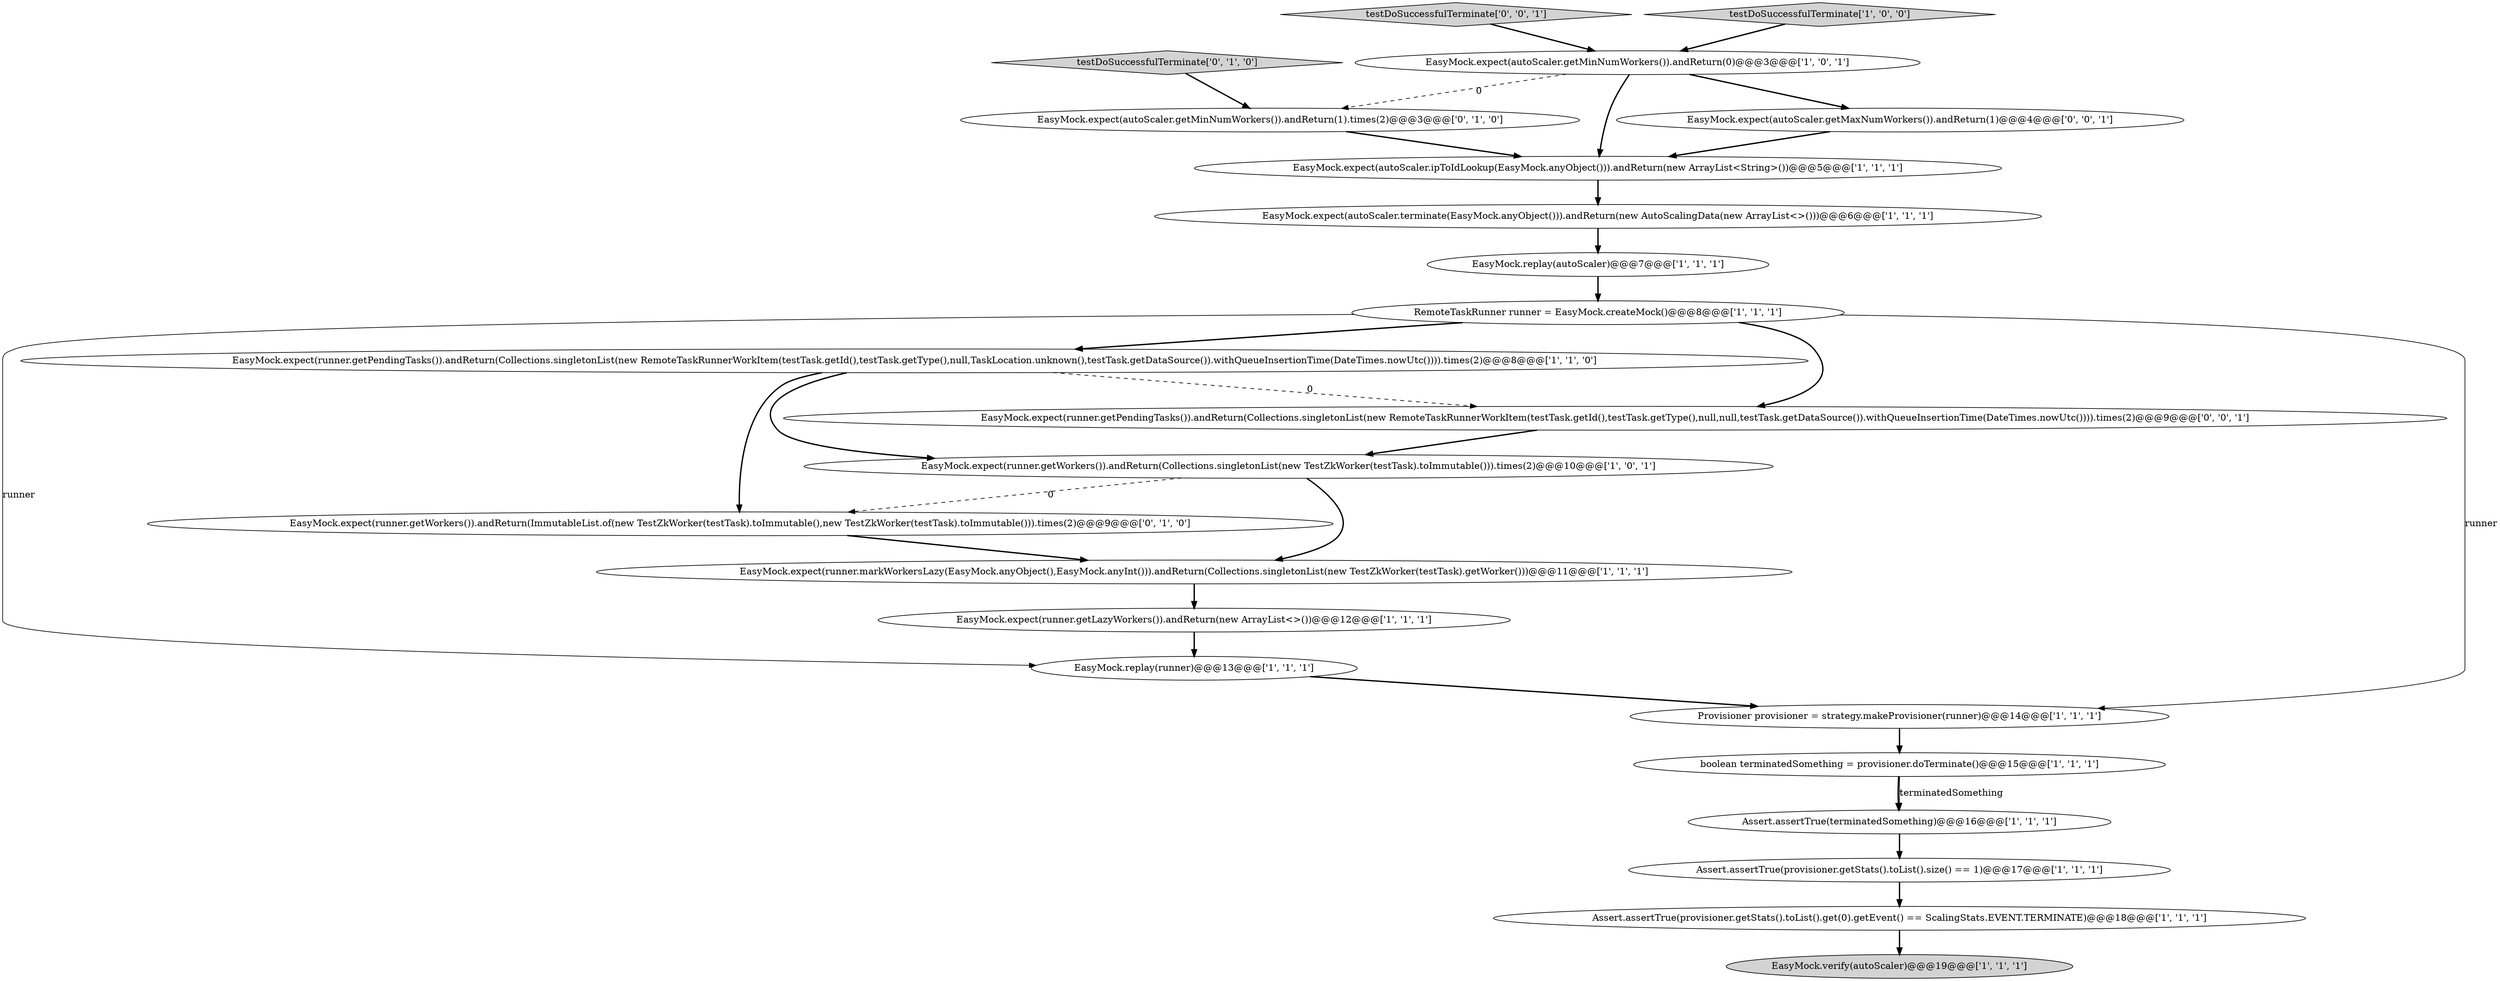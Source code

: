 digraph {
13 [style = filled, label = "EasyMock.replay(autoScaler)@@@7@@@['1', '1', '1']", fillcolor = white, shape = ellipse image = "AAA0AAABBB1BBB"];
0 [style = filled, label = "RemoteTaskRunner runner = EasyMock.createMock()@@@8@@@['1', '1', '1']", fillcolor = white, shape = ellipse image = "AAA0AAABBB1BBB"];
7 [style = filled, label = "EasyMock.replay(runner)@@@13@@@['1', '1', '1']", fillcolor = white, shape = ellipse image = "AAA0AAABBB1BBB"];
20 [style = filled, label = "testDoSuccessfulTerminate['0', '0', '1']", fillcolor = lightgray, shape = diamond image = "AAA0AAABBB3BBB"];
18 [style = filled, label = "EasyMock.expect(runner.getWorkers()).andReturn(ImmutableList.of(new TestZkWorker(testTask).toImmutable(),new TestZkWorker(testTask).toImmutable())).times(2)@@@9@@@['0', '1', '0']", fillcolor = white, shape = ellipse image = "AAA1AAABBB2BBB"];
3 [style = filled, label = "EasyMock.expect(autoScaler.getMinNumWorkers()).andReturn(0)@@@3@@@['1', '0', '1']", fillcolor = white, shape = ellipse image = "AAA0AAABBB1BBB"];
11 [style = filled, label = "EasyMock.expect(autoScaler.terminate(EasyMock.anyObject())).andReturn(new AutoScalingData(new ArrayList<>()))@@@6@@@['1', '1', '1']", fillcolor = white, shape = ellipse image = "AAA0AAABBB1BBB"];
10 [style = filled, label = "EasyMock.expect(runner.getPendingTasks()).andReturn(Collections.singletonList(new RemoteTaskRunnerWorkItem(testTask.getId(),testTask.getType(),null,TaskLocation.unknown(),testTask.getDataSource()).withQueueInsertionTime(DateTimes.nowUtc()))).times(2)@@@8@@@['1', '1', '0']", fillcolor = white, shape = ellipse image = "AAA0AAABBB1BBB"];
17 [style = filled, label = "EasyMock.expect(autoScaler.getMinNumWorkers()).andReturn(1).times(2)@@@3@@@['0', '1', '0']", fillcolor = white, shape = ellipse image = "AAA1AAABBB2BBB"];
2 [style = filled, label = "Assert.assertTrue(provisioner.getStats().toList().size() == 1)@@@17@@@['1', '1', '1']", fillcolor = white, shape = ellipse image = "AAA0AAABBB1BBB"];
16 [style = filled, label = "EasyMock.expect(runner.getWorkers()).andReturn(Collections.singletonList(new TestZkWorker(testTask).toImmutable())).times(2)@@@10@@@['1', '0', '1']", fillcolor = white, shape = ellipse image = "AAA0AAABBB1BBB"];
8 [style = filled, label = "Assert.assertTrue(terminatedSomething)@@@16@@@['1', '1', '1']", fillcolor = white, shape = ellipse image = "AAA0AAABBB1BBB"];
19 [style = filled, label = "testDoSuccessfulTerminate['0', '1', '0']", fillcolor = lightgray, shape = diamond image = "AAA0AAABBB2BBB"];
12 [style = filled, label = "EasyMock.expect(runner.markWorkersLazy(EasyMock.anyObject(),EasyMock.anyInt())).andReturn(Collections.singletonList(new TestZkWorker(testTask).getWorker()))@@@11@@@['1', '1', '1']", fillcolor = white, shape = ellipse image = "AAA0AAABBB1BBB"];
1 [style = filled, label = "EasyMock.expect(autoScaler.ipToIdLookup(EasyMock.anyObject())).andReturn(new ArrayList<String>())@@@5@@@['1', '1', '1']", fillcolor = white, shape = ellipse image = "AAA0AAABBB1BBB"];
15 [style = filled, label = "testDoSuccessfulTerminate['1', '0', '0']", fillcolor = lightgray, shape = diamond image = "AAA0AAABBB1BBB"];
22 [style = filled, label = "EasyMock.expect(autoScaler.getMaxNumWorkers()).andReturn(1)@@@4@@@['0', '0', '1']", fillcolor = white, shape = ellipse image = "AAA0AAABBB3BBB"];
9 [style = filled, label = "EasyMock.expect(runner.getLazyWorkers()).andReturn(new ArrayList<>())@@@12@@@['1', '1', '1']", fillcolor = white, shape = ellipse image = "AAA0AAABBB1BBB"];
5 [style = filled, label = "boolean terminatedSomething = provisioner.doTerminate()@@@15@@@['1', '1', '1']", fillcolor = white, shape = ellipse image = "AAA0AAABBB1BBB"];
4 [style = filled, label = "EasyMock.verify(autoScaler)@@@19@@@['1', '1', '1']", fillcolor = lightgray, shape = ellipse image = "AAA0AAABBB1BBB"];
21 [style = filled, label = "EasyMock.expect(runner.getPendingTasks()).andReturn(Collections.singletonList(new RemoteTaskRunnerWorkItem(testTask.getId(),testTask.getType(),null,null,testTask.getDataSource()).withQueueInsertionTime(DateTimes.nowUtc()))).times(2)@@@9@@@['0', '0', '1']", fillcolor = white, shape = ellipse image = "AAA0AAABBB3BBB"];
14 [style = filled, label = "Assert.assertTrue(provisioner.getStats().toList().get(0).getEvent() == ScalingStats.EVENT.TERMINATE)@@@18@@@['1', '1', '1']", fillcolor = white, shape = ellipse image = "AAA0AAABBB1BBB"];
6 [style = filled, label = "Provisioner provisioner = strategy.makeProvisioner(runner)@@@14@@@['1', '1', '1']", fillcolor = white, shape = ellipse image = "AAA0AAABBB1BBB"];
10->16 [style = bold, label=""];
0->7 [style = solid, label="runner"];
20->3 [style = bold, label=""];
3->17 [style = dashed, label="0"];
5->8 [style = bold, label=""];
13->0 [style = bold, label=""];
21->16 [style = bold, label=""];
7->6 [style = bold, label=""];
10->21 [style = dashed, label="0"];
5->8 [style = solid, label="terminatedSomething"];
3->1 [style = bold, label=""];
16->18 [style = dashed, label="0"];
10->18 [style = bold, label=""];
1->11 [style = bold, label=""];
0->10 [style = bold, label=""];
16->12 [style = bold, label=""];
12->9 [style = bold, label=""];
8->2 [style = bold, label=""];
0->6 [style = solid, label="runner"];
19->17 [style = bold, label=""];
0->21 [style = bold, label=""];
11->13 [style = bold, label=""];
6->5 [style = bold, label=""];
15->3 [style = bold, label=""];
2->14 [style = bold, label=""];
3->22 [style = bold, label=""];
18->12 [style = bold, label=""];
14->4 [style = bold, label=""];
22->1 [style = bold, label=""];
17->1 [style = bold, label=""];
9->7 [style = bold, label=""];
}
